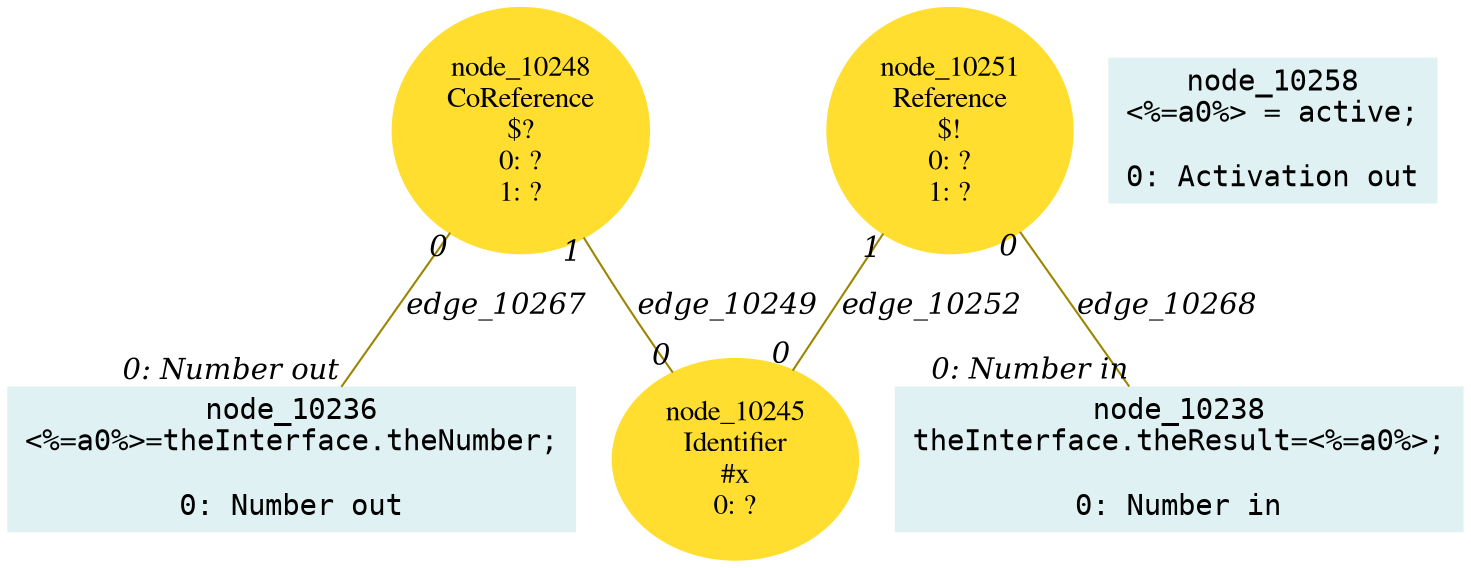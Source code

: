 digraph g{node_10236 [shape="box", style="filled", color="#dff1f2", fontname="Courier", label="node_10236
<%=a0%>=theInterface.theNumber;

0: Number out" ]
node_10238 [shape="box", style="filled", color="#dff1f2", fontname="Courier", label="node_10238
theInterface.theResult=<%=a0%>;

0: Number in" ]
node_10245 [shape="ellipse", style="filled", color="#ffde2f", fontname="Times", label="node_10245
Identifier
#x
0: ?" ]
node_10248 [shape="ellipse", style="filled", color="#ffde2f", fontname="Times", label="node_10248
CoReference
$?
0: ?
1: ?" ]
node_10251 [shape="ellipse", style="filled", color="#ffde2f", fontname="Times", label="node_10251
Reference
$!
0: ?
1: ?" ]
node_10258 [shape="box", style="filled", color="#dff1f2", fontname="Courier", label="node_10258
<%=a0%> = active;

0: Activation out" ]
node_10248 -> node_10245 [dir=none, arrowHead=none, fontname="Times-Italic", arrowsize=1, color="#9d8400", label="edge_10249",  headlabel="0", taillabel="1" ]
node_10251 -> node_10245 [dir=none, arrowHead=none, fontname="Times-Italic", arrowsize=1, color="#9d8400", label="edge_10252",  headlabel="0", taillabel="1" ]
node_10248 -> node_10236 [dir=none, arrowHead=none, fontname="Times-Italic", arrowsize=1, color="#9d8400", label="edge_10267",  headlabel="0: Number out", taillabel="0" ]
node_10251 -> node_10238 [dir=none, arrowHead=none, fontname="Times-Italic", arrowsize=1, color="#9d8400", label="edge_10268",  headlabel="0: Number in", taillabel="0" ]
}